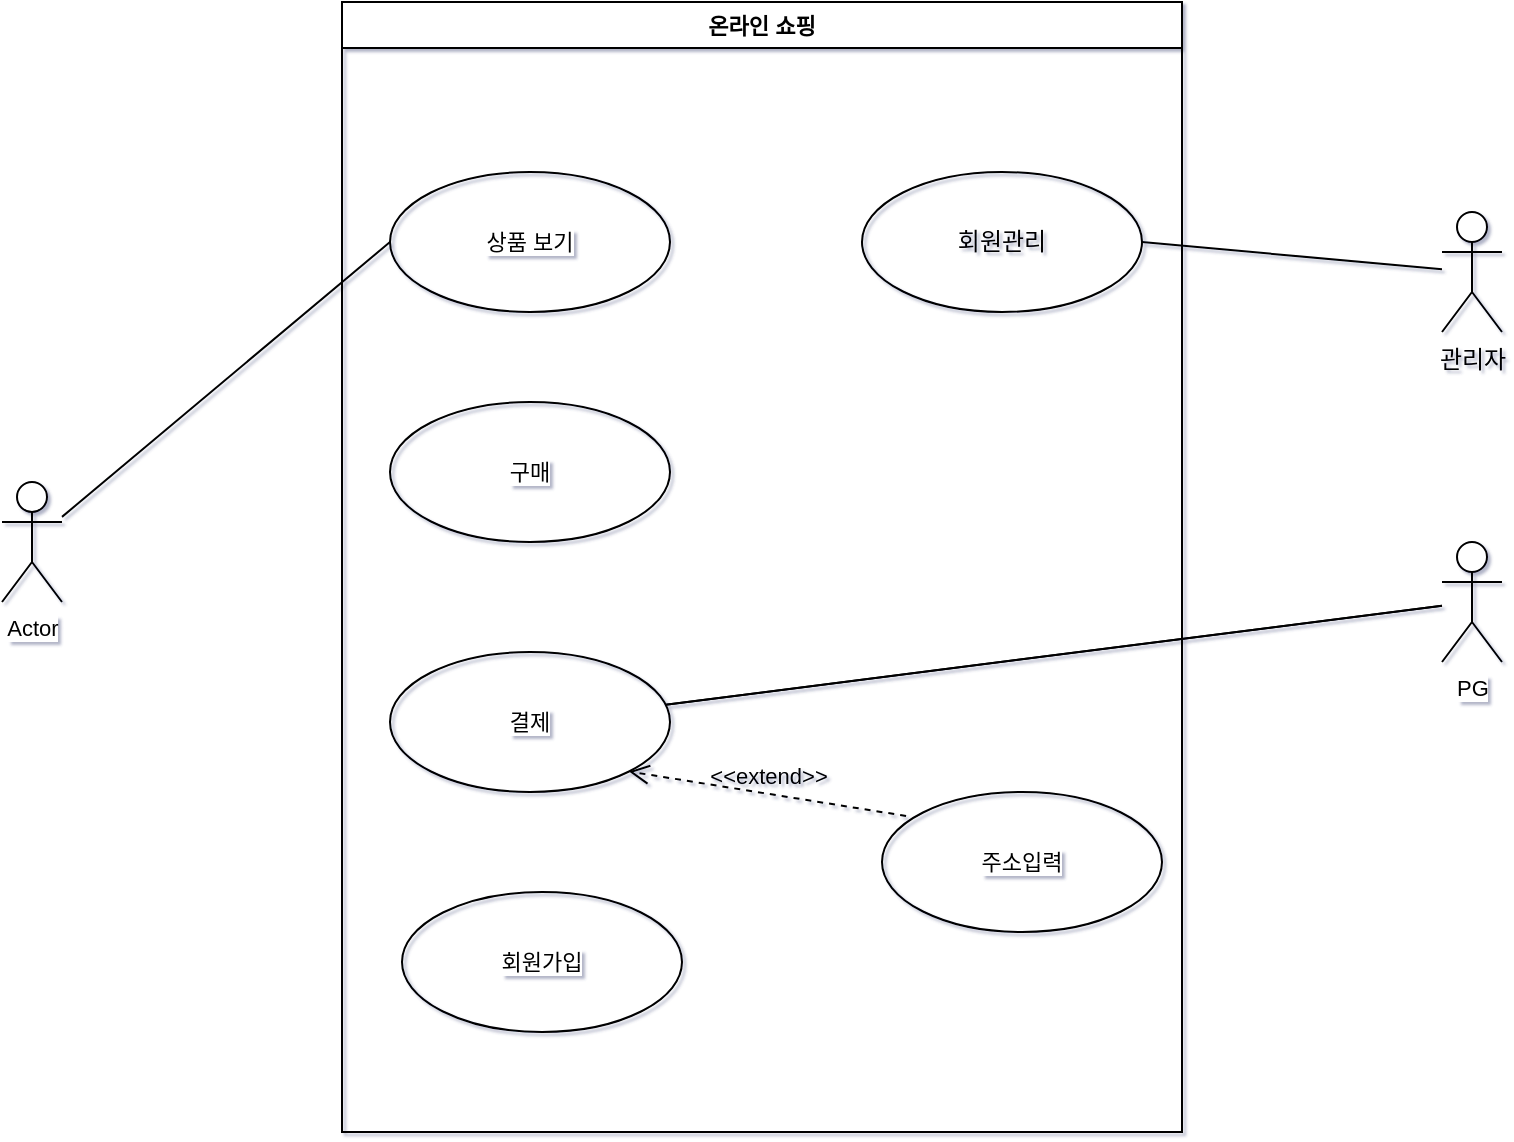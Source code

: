 <mxfile version="24.2.1" type="github" pages="2">
  <diagram name="테스트-1" id="crpGcYe5JIqGgmfARWiJ">
    <mxGraphModel dx="1050" dy="522" grid="1" gridSize="10" guides="1" tooltips="1" connect="1" arrows="1" fold="1" page="1" pageScale="1" pageWidth="827" pageHeight="1169" background="none" math="0" shadow="1">
      <root>
        <mxCell id="0" />
        <mxCell id="1" parent="0" />
        <mxCell id="UFJAdiyoOyex9o16GmMY-8" style="rounded=0;orthogonalLoop=1;jettySize=auto;html=1;endArrow=none;endFill=0;entryX=1;entryY=0.5;entryDx=0;entryDy=0;" edge="1" parent="1" source="UFJAdiyoOyex9o16GmMY-4" target="UFJAdiyoOyex9o16GmMY-1">
          <mxGeometry relative="1" as="geometry">
            <mxPoint x="560" y="445" as="targetPoint" />
          </mxGeometry>
        </mxCell>
        <mxCell id="UFJAdiyoOyex9o16GmMY-4" value="관리자&lt;div&gt;&lt;br&gt;&lt;/div&gt;" style="shape=umlActor;verticalLabelPosition=bottom;verticalAlign=top;html=1;outlineConnect=0;" vertex="1" parent="1">
          <mxGeometry x="870" y="160" width="30" height="60" as="geometry" />
        </mxCell>
        <mxCell id="1xgJE5vAkUswXADNoP8a-1" value="상품 보기" style="ellipse;whiteSpace=wrap;html=1;fontFamily=Helvetica;fontSize=11;fontColor=default;labelBackgroundColor=default;fillColor=none;" vertex="1" parent="1">
          <mxGeometry x="344" y="140" width="140" height="70" as="geometry" />
        </mxCell>
        <mxCell id="1xgJE5vAkUswXADNoP8a-2" style="rounded=0;orthogonalLoop=1;jettySize=auto;html=1;entryX=0;entryY=0.5;entryDx=0;entryDy=0;endArrow=none;endFill=0;strokeColor=default;align=center;verticalAlign=middle;fontFamily=Helvetica;fontSize=11;fontColor=default;labelBackgroundColor=default;" edge="1" source="1xgJE5vAkUswXADNoP8a-3" target="1xgJE5vAkUswXADNoP8a-1" parent="1">
          <mxGeometry relative="1" as="geometry" />
        </mxCell>
        <mxCell id="1xgJE5vAkUswXADNoP8a-3" value="Actor" style="shape=umlActor;verticalLabelPosition=bottom;verticalAlign=top;html=1;outlineConnect=0;fontFamily=Helvetica;fontSize=11;fontColor=default;labelBackgroundColor=default;" vertex="1" parent="1">
          <mxGeometry x="150" y="295" width="30" height="60" as="geometry" />
        </mxCell>
        <mxCell id="1xgJE5vAkUswXADNoP8a-9" value="구매" style="ellipse;whiteSpace=wrap;html=1;fontFamily=Helvetica;fontSize=11;fontColor=default;labelBackgroundColor=default;fillColor=none;" vertex="1" parent="1">
          <mxGeometry x="344" y="255" width="140" height="70" as="geometry" />
        </mxCell>
        <mxCell id="1xgJE5vAkUswXADNoP8a-10" value="결제" style="ellipse;whiteSpace=wrap;html=1;fontFamily=Helvetica;fontSize=11;fontColor=default;labelBackgroundColor=default;fillColor=none;" vertex="1" parent="1">
          <mxGeometry x="344" y="380" width="140" height="70" as="geometry" />
        </mxCell>
        <mxCell id="1xgJE5vAkUswXADNoP8a-11" value="주소입력" style="ellipse;whiteSpace=wrap;html=1;fontFamily=Helvetica;fontSize=11;fontColor=default;labelBackgroundColor=default;fillColor=none;" vertex="1" parent="1">
          <mxGeometry x="590" y="450" width="140" height="70" as="geometry" />
        </mxCell>
        <mxCell id="1xgJE5vAkUswXADNoP8a-15" value="" style="edgeStyle=none;rounded=0;orthogonalLoop=1;jettySize=auto;html=1;strokeColor=default;align=center;verticalAlign=middle;fontFamily=Helvetica;fontSize=11;fontColor=default;labelBackgroundColor=default;endArrow=none;endFill=0;" edge="1" parent="1" source="1xgJE5vAkUswXADNoP8a-12" target="1xgJE5vAkUswXADNoP8a-10">
          <mxGeometry relative="1" as="geometry" />
        </mxCell>
        <mxCell id="1xgJE5vAkUswXADNoP8a-16" value="" style="edgeStyle=none;rounded=0;orthogonalLoop=1;jettySize=auto;html=1;strokeColor=default;align=center;verticalAlign=middle;fontFamily=Helvetica;fontSize=11;fontColor=default;labelBackgroundColor=default;endArrow=none;endFill=0;" edge="1" parent="1" source="1xgJE5vAkUswXADNoP8a-12" target="1xgJE5vAkUswXADNoP8a-10">
          <mxGeometry relative="1" as="geometry" />
        </mxCell>
        <mxCell id="1xgJE5vAkUswXADNoP8a-12" value="PG" style="shape=umlActor;verticalLabelPosition=bottom;verticalAlign=top;html=1;outlineConnect=0;fontFamily=Helvetica;fontSize=11;fontColor=default;labelBackgroundColor=default;" vertex="1" parent="1">
          <mxGeometry x="870" y="325" width="30" height="60" as="geometry" />
        </mxCell>
        <mxCell id="1xgJE5vAkUswXADNoP8a-17" value="회원가입" style="ellipse;whiteSpace=wrap;html=1;fontFamily=Helvetica;fontSize=11;fontColor=default;labelBackgroundColor=default;fillColor=none;" vertex="1" parent="1">
          <mxGeometry x="350" y="500" width="140" height="70" as="geometry" />
        </mxCell>
        <mxCell id="1xgJE5vAkUswXADNoP8a-19" value="&amp;lt;&amp;lt;extend&lt;span style=&quot;background-color: initial;&quot;&gt;&amp;gt;&amp;gt;&lt;/span&gt;" style="endArrow=open;startArrow=none;endFill=0;startFill=0;endSize=8;html=1;verticalAlign=bottom;dashed=1;labelBackgroundColor=none;rounded=0;strokeColor=default;align=center;fontFamily=Helvetica;fontSize=11;fontColor=default;exitX=0.086;exitY=0.171;exitDx=0;exitDy=0;entryX=1;entryY=1;entryDx=0;entryDy=0;exitPerimeter=0;" edge="1" parent="1" source="1xgJE5vAkUswXADNoP8a-11" target="1xgJE5vAkUswXADNoP8a-10">
          <mxGeometry width="160" relative="1" as="geometry">
            <mxPoint x="638.143" y="340.001" as="sourcePoint" />
            <mxPoint x="610.001" y="469.75" as="targetPoint" />
          </mxGeometry>
        </mxCell>
        <mxCell id="1xgJE5vAkUswXADNoP8a-21" value="온라인 쇼핑" style="swimlane;whiteSpace=wrap;html=1;fontFamily=Helvetica;fontSize=11;fontColor=default;labelBackgroundColor=default;" vertex="1" parent="1">
          <mxGeometry x="320" y="55" width="420" height="565" as="geometry" />
        </mxCell>
        <mxCell id="UFJAdiyoOyex9o16GmMY-1" value="회원관리" style="ellipse;whiteSpace=wrap;html=1;fillColor=none;" vertex="1" parent="1xgJE5vAkUswXADNoP8a-21">
          <mxGeometry x="260" y="85" width="140" height="70" as="geometry" />
        </mxCell>
      </root>
    </mxGraphModel>
  </diagram>
  <diagram id="n9FGADXHsb4txi5t6AIW" name="유스케이스-1">
    <mxGraphModel dx="1050" dy="522" grid="1" gridSize="10" guides="1" tooltips="1" connect="1" arrows="1" fold="1" page="1" pageScale="1" pageWidth="827" pageHeight="1169" math="0" shadow="0">
      <root>
        <mxCell id="0" />
        <mxCell id="1" parent="0" />
      </root>
    </mxGraphModel>
  </diagram>
</mxfile>
